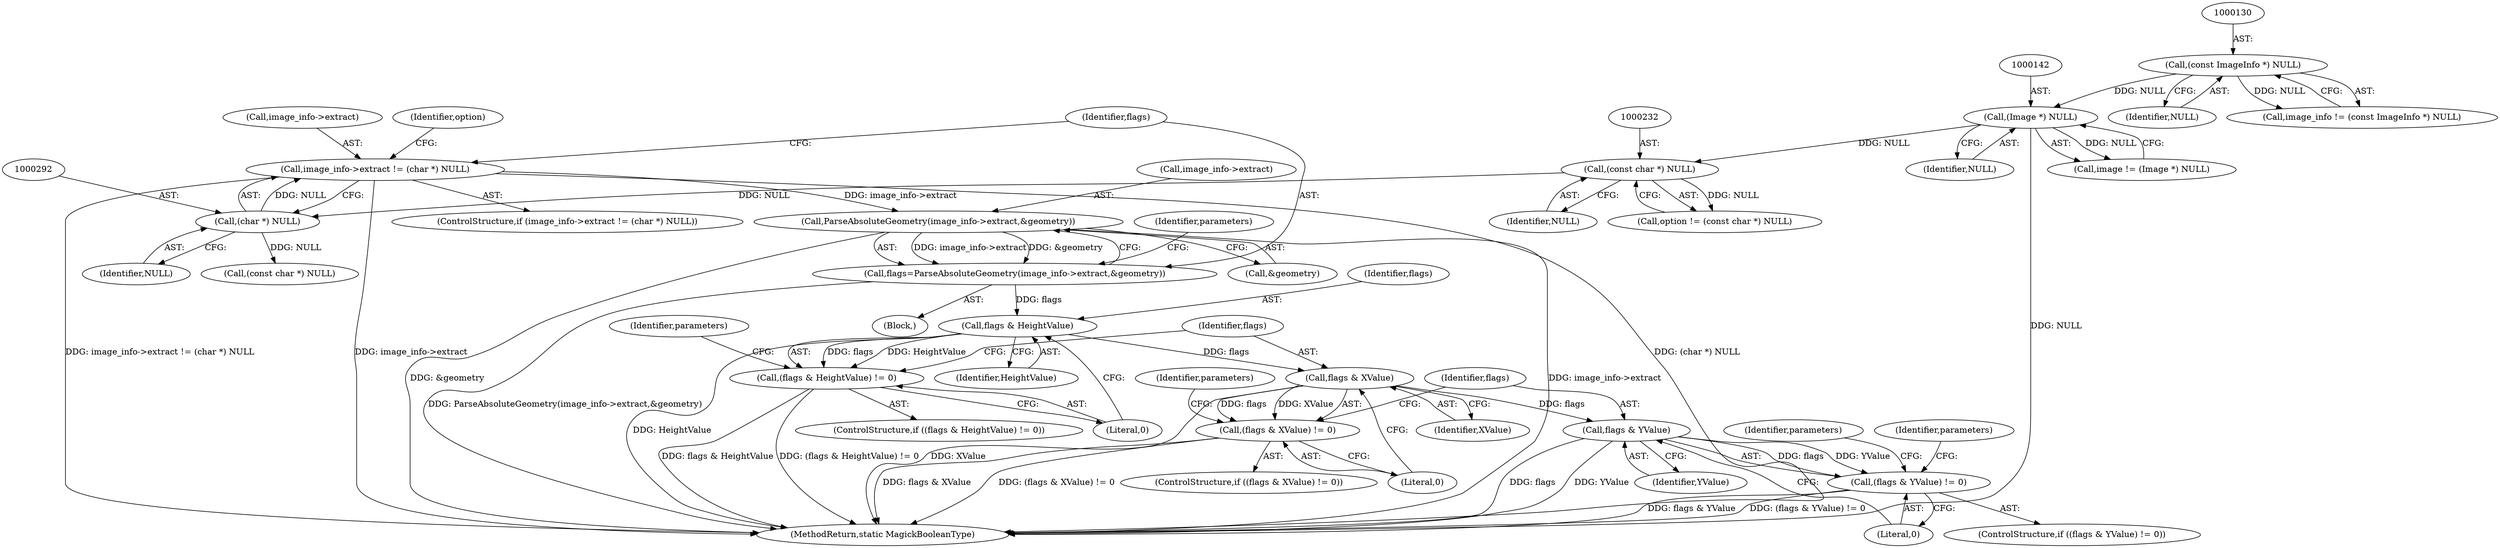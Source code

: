 digraph "0_ImageMagick_3d5ac8c20846871f1eb3068b65f93da7cd33bfd0_0@pointer" {
"1000287" [label="(Call,image_info->extract != (char *) NULL)"];
"1000291" [label="(Call,(char *) NULL)"];
"1000231" [label="(Call,(const char *) NULL)"];
"1000141" [label="(Call,(Image *) NULL)"];
"1000129" [label="(Call,(const ImageInfo *) NULL)"];
"1000299" [label="(Call,ParseAbsoluteGeometry(image_info->extract,&geometry))"];
"1000297" [label="(Call,flags=ParseAbsoluteGeometry(image_info->extract,&geometry))"];
"1000325" [label="(Call,flags & HeightValue)"];
"1000324" [label="(Call,(flags & HeightValue) != 0)"];
"1000340" [label="(Call,flags & XValue)"];
"1000339" [label="(Call,(flags & XValue) != 0)"];
"1000353" [label="(Call,flags & YValue)"];
"1000352" [label="(Call,(flags & YValue) != 0)"];
"1000331" [label="(Identifier,parameters)"];
"1000354" [label="(Identifier,flags)"];
"1000131" [label="(Identifier,NULL)"];
"1000343" [label="(Literal,0)"];
"1000359" [label="(Identifier,parameters)"];
"1000370" [label="(Identifier,option)"];
"1001299" [label="(MethodReturn,static MagickBooleanType)"];
"1000129" [label="(Call,(const ImageInfo *) NULL)"];
"1000127" [label="(Call,image_info != (const ImageInfo *) NULL)"];
"1000324" [label="(Call,(flags & HeightValue) != 0)"];
"1000342" [label="(Identifier,XValue)"];
"1000141" [label="(Call,(Image *) NULL)"];
"1000298" [label="(Identifier,flags)"];
"1000233" [label="(Identifier,NULL)"];
"1000351" [label="(ControlStructure,if ((flags & YValue) != 0))"];
"1000297" [label="(Call,flags=ParseAbsoluteGeometry(image_info->extract,&geometry))"];
"1000377" [label="(Call,(const char *) NULL)"];
"1000288" [label="(Call,image_info->extract)"];
"1000303" [label="(Call,&geometry)"];
"1000286" [label="(ControlStructure,if (image_info->extract != (char *) NULL))"];
"1000291" [label="(Call,(char *) NULL)"];
"1000346" [label="(Identifier,parameters)"];
"1000287" [label="(Call,image_info->extract != (char *) NULL)"];
"1000325" [label="(Call,flags & HeightValue)"];
"1000340" [label="(Call,flags & XValue)"];
"1000229" [label="(Call,option != (const char *) NULL)"];
"1000353" [label="(Call,flags & YValue)"];
"1000327" [label="(Identifier,HeightValue)"];
"1000366" [label="(Identifier,parameters)"];
"1000293" [label="(Identifier,NULL)"];
"1000339" [label="(Call,(flags & XValue) != 0)"];
"1000307" [label="(Identifier,parameters)"];
"1000300" [label="(Call,image_info->extract)"];
"1000323" [label="(ControlStructure,if ((flags & HeightValue) != 0))"];
"1000341" [label="(Identifier,flags)"];
"1000356" [label="(Literal,0)"];
"1000326" [label="(Identifier,flags)"];
"1000355" [label="(Identifier,YValue)"];
"1000299" [label="(Call,ParseAbsoluteGeometry(image_info->extract,&geometry))"];
"1000139" [label="(Call,image != (Image *) NULL)"];
"1000294" [label="(Block,)"];
"1000338" [label="(ControlStructure,if ((flags & XValue) != 0))"];
"1000352" [label="(Call,(flags & YValue) != 0)"];
"1000231" [label="(Call,(const char *) NULL)"];
"1000328" [label="(Literal,0)"];
"1000143" [label="(Identifier,NULL)"];
"1000287" -> "1000286"  [label="AST: "];
"1000287" -> "1000291"  [label="CFG: "];
"1000288" -> "1000287"  [label="AST: "];
"1000291" -> "1000287"  [label="AST: "];
"1000298" -> "1000287"  [label="CFG: "];
"1000370" -> "1000287"  [label="CFG: "];
"1000287" -> "1001299"  [label="DDG: (char *) NULL"];
"1000287" -> "1001299"  [label="DDG: image_info->extract != (char *) NULL"];
"1000287" -> "1001299"  [label="DDG: image_info->extract"];
"1000291" -> "1000287"  [label="DDG: NULL"];
"1000287" -> "1000299"  [label="DDG: image_info->extract"];
"1000291" -> "1000293"  [label="CFG: "];
"1000292" -> "1000291"  [label="AST: "];
"1000293" -> "1000291"  [label="AST: "];
"1000231" -> "1000291"  [label="DDG: NULL"];
"1000291" -> "1000377"  [label="DDG: NULL"];
"1000231" -> "1000229"  [label="AST: "];
"1000231" -> "1000233"  [label="CFG: "];
"1000232" -> "1000231"  [label="AST: "];
"1000233" -> "1000231"  [label="AST: "];
"1000229" -> "1000231"  [label="CFG: "];
"1000231" -> "1000229"  [label="DDG: NULL"];
"1000141" -> "1000231"  [label="DDG: NULL"];
"1000141" -> "1000139"  [label="AST: "];
"1000141" -> "1000143"  [label="CFG: "];
"1000142" -> "1000141"  [label="AST: "];
"1000143" -> "1000141"  [label="AST: "];
"1000139" -> "1000141"  [label="CFG: "];
"1000141" -> "1001299"  [label="DDG: NULL"];
"1000141" -> "1000139"  [label="DDG: NULL"];
"1000129" -> "1000141"  [label="DDG: NULL"];
"1000129" -> "1000127"  [label="AST: "];
"1000129" -> "1000131"  [label="CFG: "];
"1000130" -> "1000129"  [label="AST: "];
"1000131" -> "1000129"  [label="AST: "];
"1000127" -> "1000129"  [label="CFG: "];
"1000129" -> "1000127"  [label="DDG: NULL"];
"1000299" -> "1000297"  [label="AST: "];
"1000299" -> "1000303"  [label="CFG: "];
"1000300" -> "1000299"  [label="AST: "];
"1000303" -> "1000299"  [label="AST: "];
"1000297" -> "1000299"  [label="CFG: "];
"1000299" -> "1001299"  [label="DDG: &geometry"];
"1000299" -> "1001299"  [label="DDG: image_info->extract"];
"1000299" -> "1000297"  [label="DDG: image_info->extract"];
"1000299" -> "1000297"  [label="DDG: &geometry"];
"1000297" -> "1000294"  [label="AST: "];
"1000298" -> "1000297"  [label="AST: "];
"1000307" -> "1000297"  [label="CFG: "];
"1000297" -> "1001299"  [label="DDG: ParseAbsoluteGeometry(image_info->extract,&geometry)"];
"1000297" -> "1000325"  [label="DDG: flags"];
"1000325" -> "1000324"  [label="AST: "];
"1000325" -> "1000327"  [label="CFG: "];
"1000326" -> "1000325"  [label="AST: "];
"1000327" -> "1000325"  [label="AST: "];
"1000328" -> "1000325"  [label="CFG: "];
"1000325" -> "1001299"  [label="DDG: HeightValue"];
"1000325" -> "1000324"  [label="DDG: flags"];
"1000325" -> "1000324"  [label="DDG: HeightValue"];
"1000325" -> "1000340"  [label="DDG: flags"];
"1000324" -> "1000323"  [label="AST: "];
"1000324" -> "1000328"  [label="CFG: "];
"1000328" -> "1000324"  [label="AST: "];
"1000331" -> "1000324"  [label="CFG: "];
"1000341" -> "1000324"  [label="CFG: "];
"1000324" -> "1001299"  [label="DDG: (flags & HeightValue) != 0"];
"1000324" -> "1001299"  [label="DDG: flags & HeightValue"];
"1000340" -> "1000339"  [label="AST: "];
"1000340" -> "1000342"  [label="CFG: "];
"1000341" -> "1000340"  [label="AST: "];
"1000342" -> "1000340"  [label="AST: "];
"1000343" -> "1000340"  [label="CFG: "];
"1000340" -> "1001299"  [label="DDG: XValue"];
"1000340" -> "1000339"  [label="DDG: flags"];
"1000340" -> "1000339"  [label="DDG: XValue"];
"1000340" -> "1000353"  [label="DDG: flags"];
"1000339" -> "1000338"  [label="AST: "];
"1000339" -> "1000343"  [label="CFG: "];
"1000343" -> "1000339"  [label="AST: "];
"1000346" -> "1000339"  [label="CFG: "];
"1000354" -> "1000339"  [label="CFG: "];
"1000339" -> "1001299"  [label="DDG: (flags & XValue) != 0"];
"1000339" -> "1001299"  [label="DDG: flags & XValue"];
"1000353" -> "1000352"  [label="AST: "];
"1000353" -> "1000355"  [label="CFG: "];
"1000354" -> "1000353"  [label="AST: "];
"1000355" -> "1000353"  [label="AST: "];
"1000356" -> "1000353"  [label="CFG: "];
"1000353" -> "1001299"  [label="DDG: flags"];
"1000353" -> "1001299"  [label="DDG: YValue"];
"1000353" -> "1000352"  [label="DDG: flags"];
"1000353" -> "1000352"  [label="DDG: YValue"];
"1000352" -> "1000351"  [label="AST: "];
"1000352" -> "1000356"  [label="CFG: "];
"1000356" -> "1000352"  [label="AST: "];
"1000359" -> "1000352"  [label="CFG: "];
"1000366" -> "1000352"  [label="CFG: "];
"1000352" -> "1001299"  [label="DDG: flags & YValue"];
"1000352" -> "1001299"  [label="DDG: (flags & YValue) != 0"];
}
